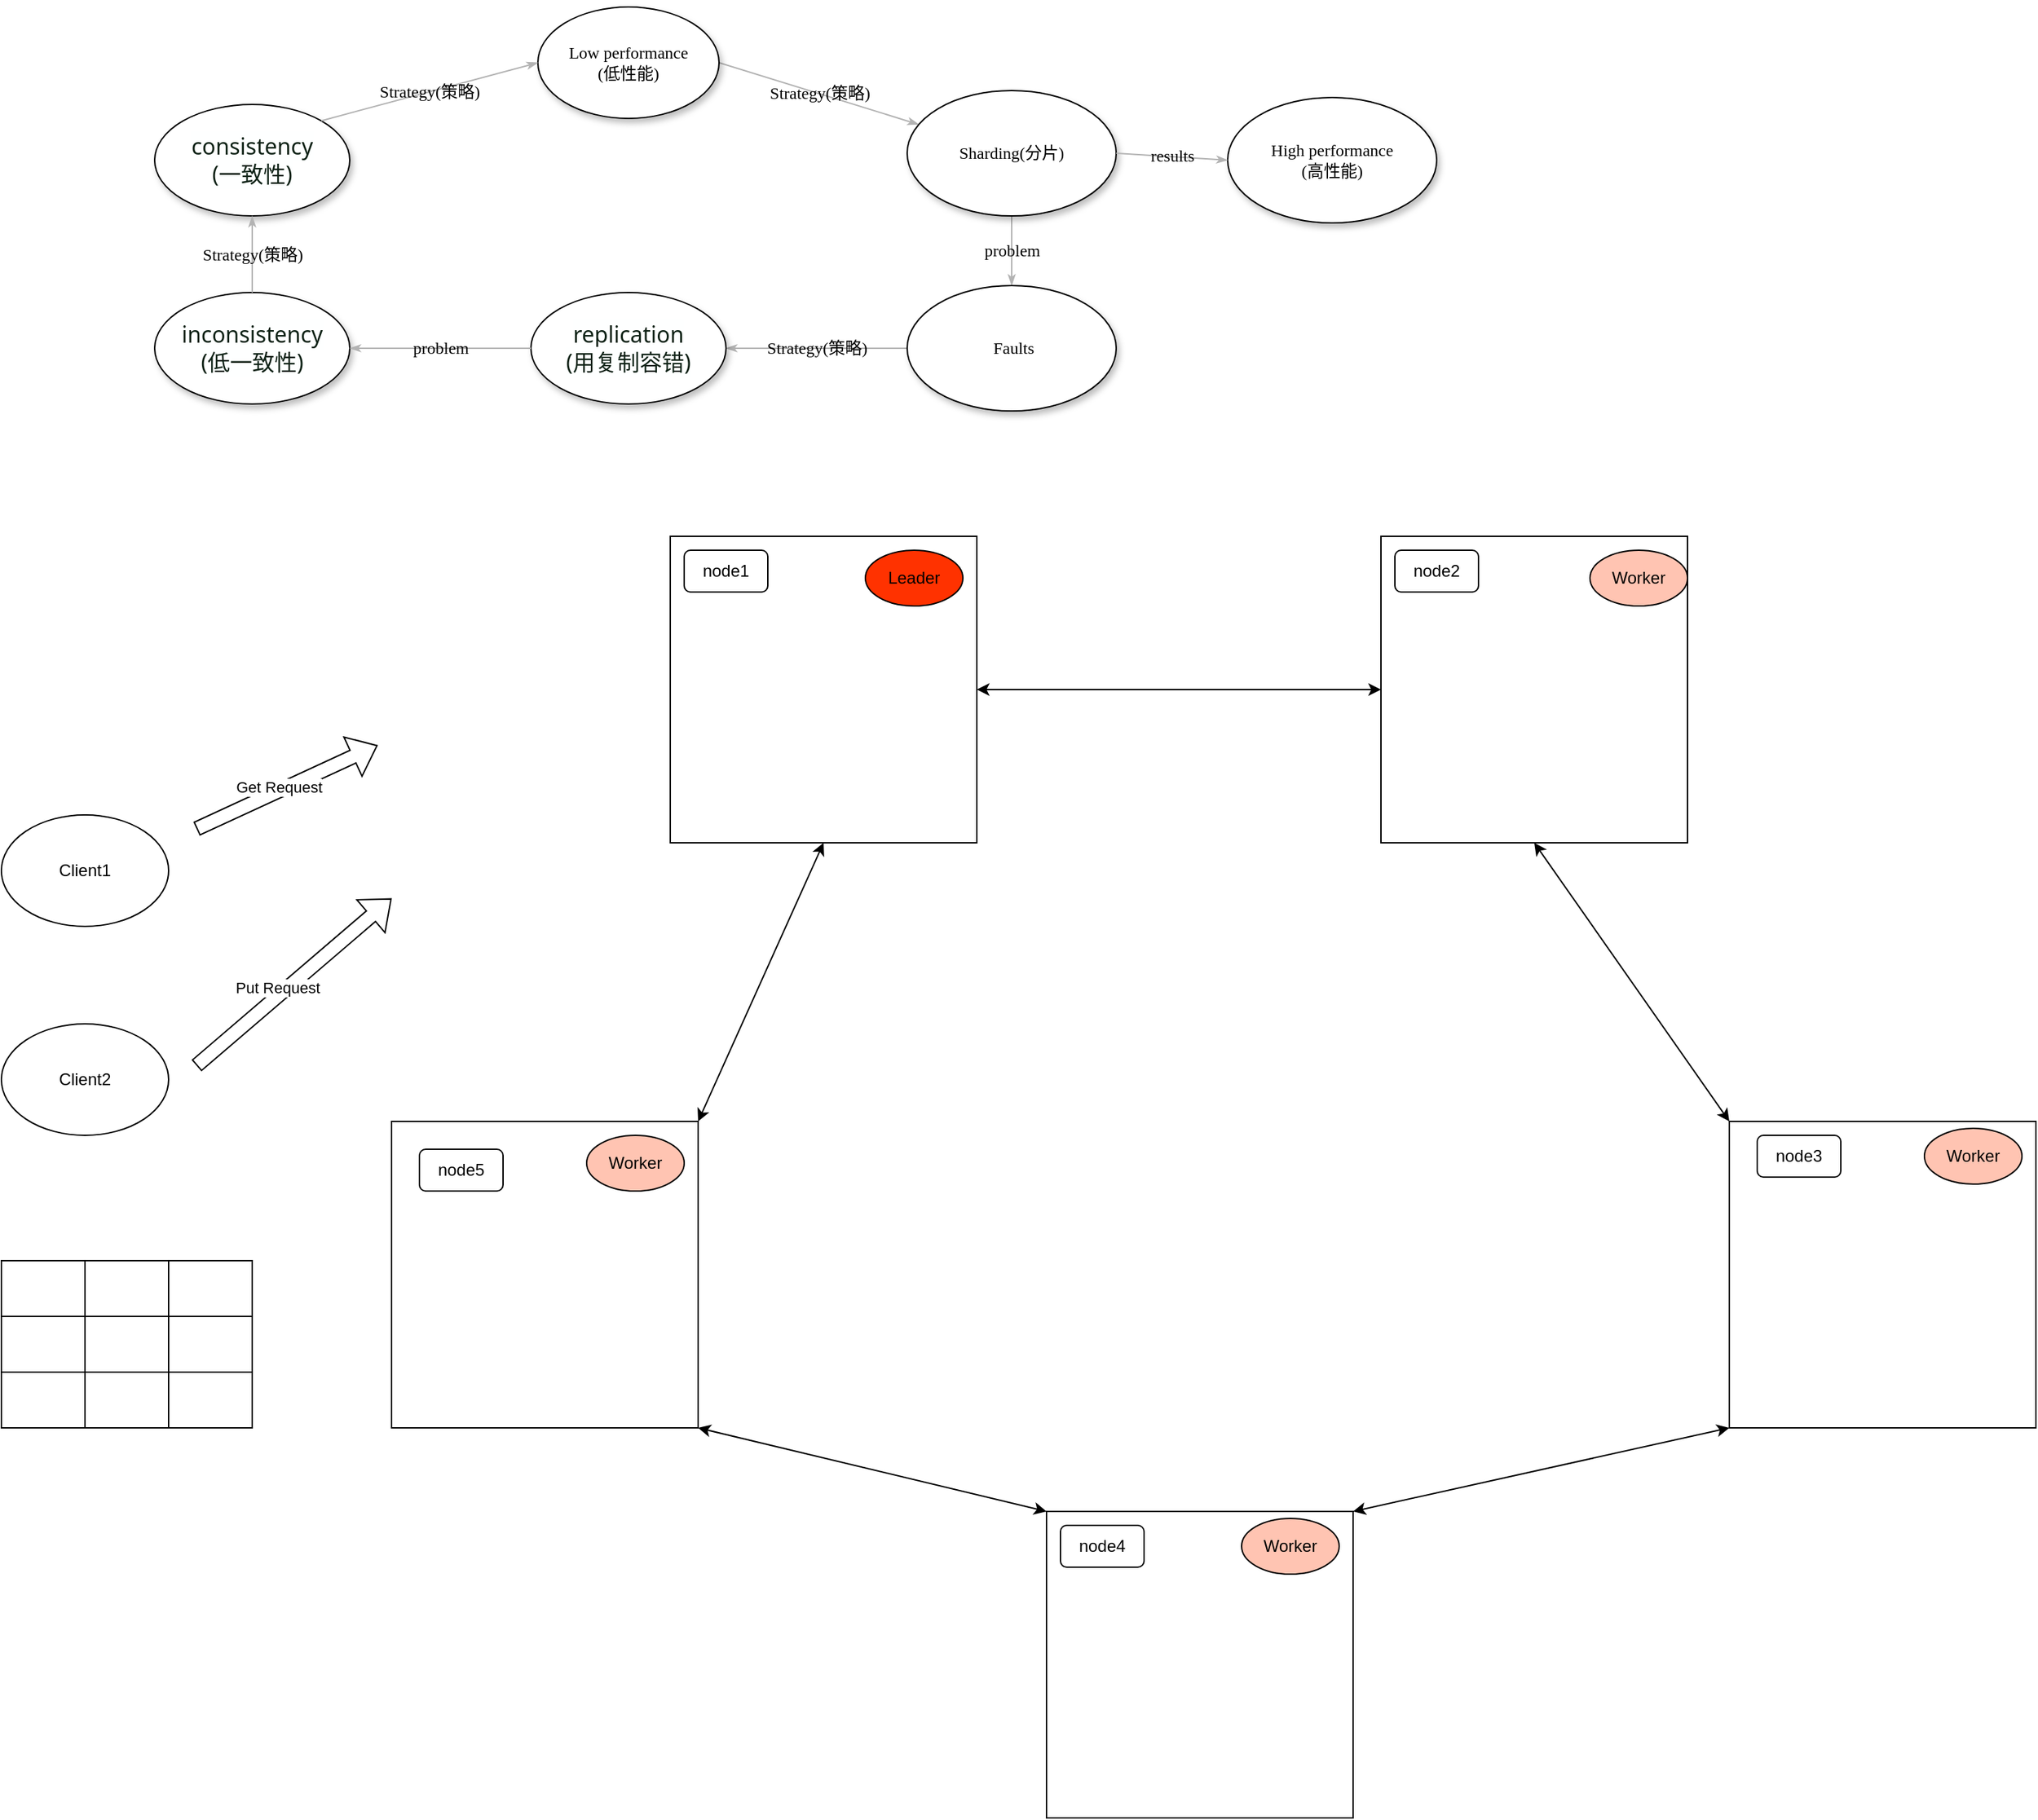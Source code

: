 <mxfile version="26.0.11">
  <diagram name="Page-1" id="42789a77-a242-8287-6e28-9cd8cfd52e62">
    <mxGraphModel dx="1969" dy="924" grid="1" gridSize="10" guides="1" tooltips="1" connect="1" arrows="1" fold="1" page="1" pageScale="1" pageWidth="1100" pageHeight="850" background="none" math="0" shadow="0">
      <root>
        <mxCell id="0" />
        <mxCell id="1" parent="0" />
        <mxCell id="1ea317790d2ca983-14" value="Strategy(策略)" style="edgeStyle=none;rounded=1;html=1;labelBackgroundColor=none;startArrow=none;startFill=0;startSize=5;endArrow=classicThin;endFill=1;endSize=5;jettySize=auto;orthogonalLoop=1;strokeColor=#B3B3B3;strokeWidth=1;fontFamily=Verdana;fontSize=12;exitX=1;exitY=0.5;exitDx=0;exitDy=0;" parent="1" source="1ea317790d2ca983-1" target="1ea317790d2ca983-3" edge="1">
          <mxGeometry relative="1" as="geometry" />
        </mxCell>
        <mxCell id="1ea317790d2ca983-1" value="Low performance&lt;div&gt;(低性能)&lt;/div&gt;" style="ellipse;whiteSpace=wrap;html=1;rounded=0;shadow=1;comic=0;labelBackgroundColor=none;strokeWidth=1;fontFamily=Verdana;fontSize=12;align=center;" parent="1" vertex="1">
          <mxGeometry x="435" y="120" width="130" height="80" as="geometry" />
        </mxCell>
        <mxCell id="1ea317790d2ca983-15" value="problem" style="edgeStyle=none;rounded=1;html=1;labelBackgroundColor=none;startArrow=none;startFill=0;startSize=5;endArrow=classicThin;endFill=1;endSize=5;jettySize=auto;orthogonalLoop=1;strokeColor=#B3B3B3;strokeWidth=1;fontFamily=Verdana;fontSize=12" parent="1" source="1ea317790d2ca983-3" target="1ea317790d2ca983-4" edge="1">
          <mxGeometry relative="1" as="geometry" />
        </mxCell>
        <mxCell id="1ea317790d2ca983-3" value="&lt;span&gt;Sharding(分片)&lt;/span&gt;" style="ellipse;whiteSpace=wrap;html=1;rounded=0;shadow=1;comic=0;labelBackgroundColor=none;strokeWidth=1;fontFamily=Verdana;fontSize=12;align=center;" parent="1" vertex="1">
          <mxGeometry x="700" y="180" width="150" height="90" as="geometry" />
        </mxCell>
        <mxCell id="1ea317790d2ca983-16" value="Strategy(策略)" style="edgeStyle=none;rounded=1;html=1;labelBackgroundColor=none;startArrow=none;startFill=0;startSize=5;endArrow=classicThin;endFill=1;endSize=5;jettySize=auto;orthogonalLoop=1;strokeColor=#B3B3B3;strokeWidth=1;fontFamily=Verdana;fontSize=12" parent="1" source="1ea317790d2ca983-4" target="1ea317790d2ca983-5" edge="1">
          <mxGeometry relative="1" as="geometry" />
        </mxCell>
        <mxCell id="1ea317790d2ca983-4" value="&lt;span&gt;&amp;nbsp;Faults&lt;/span&gt;" style="ellipse;whiteSpace=wrap;html=1;rounded=0;shadow=1;comic=0;labelBackgroundColor=none;strokeWidth=1;fontFamily=Verdana;fontSize=12;align=center;" parent="1" vertex="1">
          <mxGeometry x="700" y="320" width="150" height="90" as="geometry" />
        </mxCell>
        <mxCell id="1ea317790d2ca983-5" value="&lt;span style=&quot;color: rgb(15, 34, 22); font-family: __Roboto_7d852e, __Roboto_Fallback_7d852e, system-ui, arial; font-size: medium; text-align: start; white-space-collapse: preserve; background-color: rgb(254, 255, 255);&quot;&gt;replication&lt;/span&gt;&lt;div&gt;&lt;span style=&quot;color: rgb(15, 34, 22); font-family: __Roboto_7d852e, __Roboto_Fallback_7d852e, system-ui, arial; font-size: medium; text-align: start; white-space-collapse: preserve; background-color: rgb(254, 255, 255);&quot;&gt;(用复制容错)&lt;/span&gt;&lt;/div&gt;" style="ellipse;whiteSpace=wrap;html=1;rounded=0;shadow=1;comic=0;labelBackgroundColor=none;strokeWidth=1;fontFamily=Verdana;fontSize=12;align=center;" parent="1" vertex="1">
          <mxGeometry x="430" y="325" width="140" height="80" as="geometry" />
        </mxCell>
        <mxCell id="X6ar820ibdrYWvEe7eP_-1" value="High performance&lt;div&gt;(高性能)&lt;/div&gt;" style="ellipse;whiteSpace=wrap;html=1;rounded=0;shadow=1;comic=0;labelBackgroundColor=none;strokeWidth=1;fontFamily=Verdana;fontSize=12;align=center;" parent="1" vertex="1">
          <mxGeometry x="930" y="185" width="150" height="90" as="geometry" />
        </mxCell>
        <mxCell id="X6ar820ibdrYWvEe7eP_-2" value="results" style="edgeStyle=none;rounded=1;html=1;labelBackgroundColor=none;startArrow=none;startFill=0;startSize=5;endArrow=classicThin;endFill=1;endSize=5;jettySize=auto;orthogonalLoop=1;strokeColor=#B3B3B3;strokeWidth=1;fontFamily=Verdana;fontSize=12;exitX=1;exitY=0.5;exitDx=0;exitDy=0;entryX=0;entryY=0.5;entryDx=0;entryDy=0;" parent="1" source="1ea317790d2ca983-3" target="X6ar820ibdrYWvEe7eP_-1" edge="1">
          <mxGeometry relative="1" as="geometry">
            <mxPoint x="850" y="300" as="sourcePoint" />
            <mxPoint x="980" y="354" as="targetPoint" />
          </mxGeometry>
        </mxCell>
        <mxCell id="X6ar820ibdrYWvEe7eP_-3" value="&lt;div&gt;&lt;span style=&quot;color: rgb(15, 34, 22); font-family: __Roboto_7d852e, __Roboto_Fallback_7d852e, system-ui, arial; font-size: medium; text-align: start; white-space-collapse: preserve; background-color: rgb(254, 255, 255);&quot;&gt;inconsistency&lt;/span&gt;&lt;/div&gt;&lt;div&gt;&lt;span style=&quot;color: rgb(15, 34, 22); font-family: __Roboto_7d852e, __Roboto_Fallback_7d852e, system-ui, arial; font-size: medium; text-align: start; white-space-collapse: preserve; background-color: rgb(254, 255, 255);&quot;&gt;(低一致性)&lt;/span&gt;&lt;/div&gt;" style="ellipse;whiteSpace=wrap;html=1;rounded=0;shadow=1;comic=0;labelBackgroundColor=none;strokeWidth=1;fontFamily=Verdana;fontSize=12;align=center;" parent="1" vertex="1">
          <mxGeometry x="160" y="325" width="140" height="80" as="geometry" />
        </mxCell>
        <mxCell id="X6ar820ibdrYWvEe7eP_-4" value="problem" style="edgeStyle=none;rounded=1;html=1;labelBackgroundColor=none;startArrow=none;startFill=0;startSize=5;endArrow=classicThin;endFill=1;endSize=5;jettySize=auto;orthogonalLoop=1;strokeColor=#B3B3B3;strokeWidth=1;fontFamily=Verdana;fontSize=12;exitX=0;exitY=0.5;exitDx=0;exitDy=0;entryX=1;entryY=0.5;entryDx=0;entryDy=0;" parent="1" source="1ea317790d2ca983-5" target="X6ar820ibdrYWvEe7eP_-3" edge="1">
          <mxGeometry relative="1" as="geometry">
            <mxPoint x="380" y="590" as="sourcePoint" />
            <mxPoint x="380" y="640" as="targetPoint" />
          </mxGeometry>
        </mxCell>
        <mxCell id="X6ar820ibdrYWvEe7eP_-5" value="&lt;div&gt;&lt;span style=&quot;color: rgb(15, 34, 22); font-family: __Roboto_7d852e, __Roboto_Fallback_7d852e, system-ui, arial; font-size: medium; text-align: start; white-space-collapse: preserve; background-color: rgb(254, 255, 255);&quot;&gt;consistency&lt;/span&gt;&lt;/div&gt;&lt;div&gt;&lt;span style=&quot;color: rgb(15, 34, 22); font-family: __Roboto_7d852e, __Roboto_Fallback_7d852e, system-ui, arial; font-size: medium; text-align: start; white-space-collapse: preserve; background-color: rgb(254, 255, 255);&quot;&gt;(一致性)&lt;/span&gt;&lt;/div&gt;" style="ellipse;whiteSpace=wrap;html=1;rounded=0;shadow=1;comic=0;labelBackgroundColor=none;strokeWidth=1;fontFamily=Verdana;fontSize=12;align=center;" parent="1" vertex="1">
          <mxGeometry x="160" y="190" width="140" height="80" as="geometry" />
        </mxCell>
        <mxCell id="X6ar820ibdrYWvEe7eP_-7" value="Strategy(策略)" style="edgeStyle=none;rounded=1;html=1;labelBackgroundColor=none;startArrow=none;startFill=0;startSize=5;endArrow=classicThin;endFill=1;endSize=5;jettySize=auto;orthogonalLoop=1;strokeColor=#B3B3B3;strokeWidth=1;fontFamily=Verdana;fontSize=12;exitX=0.5;exitY=0;exitDx=0;exitDy=0;entryX=0.5;entryY=1;entryDx=0;entryDy=0;" parent="1" source="X6ar820ibdrYWvEe7eP_-3" target="X6ar820ibdrYWvEe7eP_-5" edge="1">
          <mxGeometry relative="1" as="geometry">
            <mxPoint x="320" y="390" as="sourcePoint" />
            <mxPoint x="446" y="440" as="targetPoint" />
          </mxGeometry>
        </mxCell>
        <mxCell id="X6ar820ibdrYWvEe7eP_-8" value="Strategy(策略)" style="edgeStyle=none;rounded=1;html=1;labelBackgroundColor=none;startArrow=none;startFill=0;startSize=5;endArrow=classicThin;endFill=1;endSize=5;jettySize=auto;orthogonalLoop=1;strokeColor=#B3B3B3;strokeWidth=1;fontFamily=Verdana;fontSize=12;entryX=0;entryY=0.5;entryDx=0;entryDy=0;exitX=1;exitY=0;exitDx=0;exitDy=0;" parent="1" source="X6ar820ibdrYWvEe7eP_-5" target="1ea317790d2ca983-1" edge="1">
          <mxGeometry relative="1" as="geometry">
            <mxPoint x="734" y="408" as="sourcePoint" />
            <mxPoint x="576" y="510" as="targetPoint" />
          </mxGeometry>
        </mxCell>
        <mxCell id="WMMUxBecpCihCAzd6EAW-1" value="" style="whiteSpace=wrap;html=1;aspect=fixed;" vertex="1" parent="1">
          <mxGeometry x="530" y="500" width="220" height="220" as="geometry" />
        </mxCell>
        <mxCell id="WMMUxBecpCihCAzd6EAW-2" value="" style="whiteSpace=wrap;html=1;aspect=fixed;" vertex="1" parent="1">
          <mxGeometry x="800" y="1200" width="220" height="220" as="geometry" />
        </mxCell>
        <mxCell id="WMMUxBecpCihCAzd6EAW-3" value="" style="whiteSpace=wrap;html=1;aspect=fixed;" vertex="1" parent="1">
          <mxGeometry x="1040" y="500" width="220" height="220" as="geometry" />
        </mxCell>
        <mxCell id="WMMUxBecpCihCAzd6EAW-4" value="" style="endArrow=classic;startArrow=classic;html=1;rounded=0;entryX=0;entryY=1;entryDx=0;entryDy=0;exitX=1;exitY=0;exitDx=0;exitDy=0;" edge="1" parent="1" source="WMMUxBecpCihCAzd6EAW-2" target="WMMUxBecpCihCAzd6EAW-17">
          <mxGeometry width="50" height="50" relative="1" as="geometry">
            <mxPoint x="700" y="830" as="sourcePoint" />
            <mxPoint x="750" y="780" as="targetPoint" />
          </mxGeometry>
        </mxCell>
        <mxCell id="WMMUxBecpCihCAzd6EAW-5" value="" style="endArrow=classic;startArrow=classic;html=1;rounded=0;entryX=1;entryY=1;entryDx=0;entryDy=0;exitX=0;exitY=0;exitDx=0;exitDy=0;" edge="1" parent="1" source="WMMUxBecpCihCAzd6EAW-2" target="WMMUxBecpCihCAzd6EAW-19">
          <mxGeometry width="50" height="50" relative="1" as="geometry">
            <mxPoint x="920" y="930" as="sourcePoint" />
            <mxPoint x="1000" y="740" as="targetPoint" />
          </mxGeometry>
        </mxCell>
        <mxCell id="WMMUxBecpCihCAzd6EAW-6" value="" style="endArrow=classic;startArrow=classic;html=1;rounded=0;entryX=0;entryY=0.5;entryDx=0;entryDy=0;exitX=1;exitY=0.5;exitDx=0;exitDy=0;" edge="1" parent="1" source="WMMUxBecpCihCAzd6EAW-1" target="WMMUxBecpCihCAzd6EAW-3">
          <mxGeometry width="50" height="50" relative="1" as="geometry">
            <mxPoint x="930" y="940" as="sourcePoint" />
            <mxPoint x="1010" y="750" as="targetPoint" />
          </mxGeometry>
        </mxCell>
        <mxCell id="WMMUxBecpCihCAzd6EAW-7" value="Client2" style="ellipse;whiteSpace=wrap;html=1;" vertex="1" parent="1">
          <mxGeometry x="50" y="850" width="120" height="80" as="geometry" />
        </mxCell>
        <mxCell id="WMMUxBecpCihCAzd6EAW-8" value="Client1" style="ellipse;whiteSpace=wrap;html=1;" vertex="1" parent="1">
          <mxGeometry x="50" y="700" width="120" height="80" as="geometry" />
        </mxCell>
        <mxCell id="WMMUxBecpCihCAzd6EAW-9" value="" style="shape=flexArrow;endArrow=classic;html=1;rounded=0;" edge="1" parent="1">
          <mxGeometry width="50" height="50" relative="1" as="geometry">
            <mxPoint x="190" y="710" as="sourcePoint" />
            <mxPoint x="320" y="650" as="targetPoint" />
          </mxGeometry>
        </mxCell>
        <mxCell id="WMMUxBecpCihCAzd6EAW-13" value="Get Request" style="edgeLabel;html=1;align=center;verticalAlign=middle;resizable=0;points=[];" vertex="1" connectable="0" parent="WMMUxBecpCihCAzd6EAW-9">
          <mxGeometry x="-0.073" y="3" relative="1" as="geometry">
            <mxPoint as="offset" />
          </mxGeometry>
        </mxCell>
        <mxCell id="WMMUxBecpCihCAzd6EAW-11" value="" style="shape=flexArrow;endArrow=classic;html=1;rounded=0;" edge="1" parent="1">
          <mxGeometry width="50" height="50" relative="1" as="geometry">
            <mxPoint x="190" y="880" as="sourcePoint" />
            <mxPoint x="330" y="760" as="targetPoint" />
          </mxGeometry>
        </mxCell>
        <mxCell id="WMMUxBecpCihCAzd6EAW-12" value="Put Request" style="edgeLabel;html=1;align=center;verticalAlign=middle;resizable=0;points=[];" vertex="1" connectable="0" parent="WMMUxBecpCihCAzd6EAW-11">
          <mxGeometry x="-0.123" y="5" relative="1" as="geometry">
            <mxPoint as="offset" />
          </mxGeometry>
        </mxCell>
        <mxCell id="WMMUxBecpCihCAzd6EAW-14" value="node1" style="rounded=1;whiteSpace=wrap;html=1;" vertex="1" parent="1">
          <mxGeometry x="540" y="510" width="60" height="30" as="geometry" />
        </mxCell>
        <mxCell id="WMMUxBecpCihCAzd6EAW-15" value="node2" style="rounded=1;whiteSpace=wrap;html=1;" vertex="1" parent="1">
          <mxGeometry x="1050" y="510" width="60" height="30" as="geometry" />
        </mxCell>
        <mxCell id="WMMUxBecpCihCAzd6EAW-17" value="" style="whiteSpace=wrap;html=1;aspect=fixed;" vertex="1" parent="1">
          <mxGeometry x="1290" y="920" width="220" height="220" as="geometry" />
        </mxCell>
        <mxCell id="WMMUxBecpCihCAzd6EAW-18" value="node4" style="rounded=1;whiteSpace=wrap;html=1;" vertex="1" parent="1">
          <mxGeometry x="810" y="1210" width="60" height="30" as="geometry" />
        </mxCell>
        <mxCell id="WMMUxBecpCihCAzd6EAW-19" value="" style="whiteSpace=wrap;html=1;aspect=fixed;" vertex="1" parent="1">
          <mxGeometry x="330" y="920" width="220" height="220" as="geometry" />
        </mxCell>
        <mxCell id="WMMUxBecpCihCAzd6EAW-20" value="node5" style="rounded=1;whiteSpace=wrap;html=1;" vertex="1" parent="1">
          <mxGeometry x="350" y="940" width="60" height="30" as="geometry" />
        </mxCell>
        <mxCell id="WMMUxBecpCihCAzd6EAW-16" value="node3" style="rounded=1;whiteSpace=wrap;html=1;" vertex="1" parent="1">
          <mxGeometry x="1310" y="930" width="60" height="30" as="geometry" />
        </mxCell>
        <mxCell id="WMMUxBecpCihCAzd6EAW-22" value="" style="endArrow=classic;startArrow=classic;html=1;rounded=0;entryX=1;entryY=0;entryDx=0;entryDy=0;exitX=0.5;exitY=1;exitDx=0;exitDy=0;" edge="1" parent="1" source="WMMUxBecpCihCAzd6EAW-1" target="WMMUxBecpCihCAzd6EAW-19">
          <mxGeometry width="50" height="50" relative="1" as="geometry">
            <mxPoint x="890" y="940" as="sourcePoint" />
            <mxPoint x="640" y="880" as="targetPoint" />
          </mxGeometry>
        </mxCell>
        <mxCell id="WMMUxBecpCihCAzd6EAW-23" value="" style="endArrow=classic;startArrow=classic;html=1;rounded=0;entryX=0.5;entryY=1;entryDx=0;entryDy=0;exitX=0;exitY=0;exitDx=0;exitDy=0;" edge="1" parent="1" source="WMMUxBecpCihCAzd6EAW-17" target="WMMUxBecpCihCAzd6EAW-3">
          <mxGeometry width="50" height="50" relative="1" as="geometry">
            <mxPoint x="1205" y="880" as="sourcePoint" />
            <mxPoint x="955" y="820" as="targetPoint" />
          </mxGeometry>
        </mxCell>
        <mxCell id="WMMUxBecpCihCAzd6EAW-24" value="Leader" style="ellipse;whiteSpace=wrap;html=1;fillColor=light-dark(#FF3200,var(--ge-dark-color, #121212));" vertex="1" parent="1">
          <mxGeometry x="670" y="510" width="70" height="40" as="geometry" />
        </mxCell>
        <mxCell id="WMMUxBecpCihCAzd6EAW-25" value="Worker" style="ellipse;whiteSpace=wrap;html=1;fillColor=light-dark(#FFC4B2,var(--ge-dark-color, #121212));" vertex="1" parent="1">
          <mxGeometry x="1190" y="510" width="70" height="40" as="geometry" />
        </mxCell>
        <mxCell id="WMMUxBecpCihCAzd6EAW-26" value="Worker" style="ellipse;whiteSpace=wrap;html=1;fillColor=light-dark(#FFC4B2,var(--ge-dark-color, #121212));" vertex="1" parent="1">
          <mxGeometry x="1430" y="925" width="70" height="40" as="geometry" />
        </mxCell>
        <mxCell id="WMMUxBecpCihCAzd6EAW-27" value="Worker" style="ellipse;whiteSpace=wrap;html=1;fillColor=light-dark(#FFC4B2,var(--ge-dark-color, #121212));" vertex="1" parent="1">
          <mxGeometry x="940" y="1205" width="70" height="40" as="geometry" />
        </mxCell>
        <mxCell id="WMMUxBecpCihCAzd6EAW-28" value="Worker" style="ellipse;whiteSpace=wrap;html=1;fillColor=light-dark(#FFC4B2,var(--ge-dark-color, #121212));" vertex="1" parent="1">
          <mxGeometry x="470" y="930" width="70" height="40" as="geometry" />
        </mxCell>
        <mxCell id="WMMUxBecpCihCAzd6EAW-29" value="" style="shape=table;startSize=0;container=1;collapsible=0;childLayout=tableLayout;fontSize=16;" vertex="1" parent="1">
          <mxGeometry x="50" y="1020" width="180" height="120" as="geometry" />
        </mxCell>
        <mxCell id="WMMUxBecpCihCAzd6EAW-30" value="" style="shape=tableRow;horizontal=0;startSize=0;swimlaneHead=0;swimlaneBody=0;strokeColor=inherit;top=0;left=0;bottom=0;right=0;collapsible=0;dropTarget=0;fillColor=none;points=[[0,0.5],[1,0.5]];portConstraint=eastwest;fontSize=16;" vertex="1" parent="WMMUxBecpCihCAzd6EAW-29">
          <mxGeometry width="180" height="40" as="geometry" />
        </mxCell>
        <mxCell id="WMMUxBecpCihCAzd6EAW-31" value="" style="shape=partialRectangle;html=1;whiteSpace=wrap;connectable=0;strokeColor=inherit;overflow=hidden;fillColor=none;top=0;left=0;bottom=0;right=0;pointerEvents=1;fontSize=16;" vertex="1" parent="WMMUxBecpCihCAzd6EAW-30">
          <mxGeometry width="60" height="40" as="geometry">
            <mxRectangle width="60" height="40" as="alternateBounds" />
          </mxGeometry>
        </mxCell>
        <mxCell id="WMMUxBecpCihCAzd6EAW-32" value="" style="shape=partialRectangle;html=1;whiteSpace=wrap;connectable=0;strokeColor=inherit;overflow=hidden;fillColor=none;top=0;left=0;bottom=0;right=0;pointerEvents=1;fontSize=16;" vertex="1" parent="WMMUxBecpCihCAzd6EAW-30">
          <mxGeometry x="60" width="60" height="40" as="geometry">
            <mxRectangle width="60" height="40" as="alternateBounds" />
          </mxGeometry>
        </mxCell>
        <mxCell id="WMMUxBecpCihCAzd6EAW-33" value="" style="shape=partialRectangle;html=1;whiteSpace=wrap;connectable=0;strokeColor=inherit;overflow=hidden;fillColor=none;top=0;left=0;bottom=0;right=0;pointerEvents=1;fontSize=16;" vertex="1" parent="WMMUxBecpCihCAzd6EAW-30">
          <mxGeometry x="120" width="60" height="40" as="geometry">
            <mxRectangle width="60" height="40" as="alternateBounds" />
          </mxGeometry>
        </mxCell>
        <mxCell id="WMMUxBecpCihCAzd6EAW-34" value="" style="shape=tableRow;horizontal=0;startSize=0;swimlaneHead=0;swimlaneBody=0;strokeColor=inherit;top=0;left=0;bottom=0;right=0;collapsible=0;dropTarget=0;fillColor=none;points=[[0,0.5],[1,0.5]];portConstraint=eastwest;fontSize=16;" vertex="1" parent="WMMUxBecpCihCAzd6EAW-29">
          <mxGeometry y="40" width="180" height="40" as="geometry" />
        </mxCell>
        <mxCell id="WMMUxBecpCihCAzd6EAW-35" value="" style="shape=partialRectangle;html=1;whiteSpace=wrap;connectable=0;strokeColor=inherit;overflow=hidden;fillColor=none;top=0;left=0;bottom=0;right=0;pointerEvents=1;fontSize=16;" vertex="1" parent="WMMUxBecpCihCAzd6EAW-34">
          <mxGeometry width="60" height="40" as="geometry">
            <mxRectangle width="60" height="40" as="alternateBounds" />
          </mxGeometry>
        </mxCell>
        <mxCell id="WMMUxBecpCihCAzd6EAW-36" value="" style="shape=partialRectangle;html=1;whiteSpace=wrap;connectable=0;strokeColor=inherit;overflow=hidden;fillColor=none;top=0;left=0;bottom=0;right=0;pointerEvents=1;fontSize=16;" vertex="1" parent="WMMUxBecpCihCAzd6EAW-34">
          <mxGeometry x="60" width="60" height="40" as="geometry">
            <mxRectangle width="60" height="40" as="alternateBounds" />
          </mxGeometry>
        </mxCell>
        <mxCell id="WMMUxBecpCihCAzd6EAW-37" value="" style="shape=partialRectangle;html=1;whiteSpace=wrap;connectable=0;strokeColor=inherit;overflow=hidden;fillColor=none;top=0;left=0;bottom=0;right=0;pointerEvents=1;fontSize=16;" vertex="1" parent="WMMUxBecpCihCAzd6EAW-34">
          <mxGeometry x="120" width="60" height="40" as="geometry">
            <mxRectangle width="60" height="40" as="alternateBounds" />
          </mxGeometry>
        </mxCell>
        <mxCell id="WMMUxBecpCihCAzd6EAW-38" value="" style="shape=tableRow;horizontal=0;startSize=0;swimlaneHead=0;swimlaneBody=0;strokeColor=inherit;top=0;left=0;bottom=0;right=0;collapsible=0;dropTarget=0;fillColor=none;points=[[0,0.5],[1,0.5]];portConstraint=eastwest;fontSize=16;" vertex="1" parent="WMMUxBecpCihCAzd6EAW-29">
          <mxGeometry y="80" width="180" height="40" as="geometry" />
        </mxCell>
        <mxCell id="WMMUxBecpCihCAzd6EAW-39" value="" style="shape=partialRectangle;html=1;whiteSpace=wrap;connectable=0;strokeColor=inherit;overflow=hidden;fillColor=none;top=0;left=0;bottom=0;right=0;pointerEvents=1;fontSize=16;" vertex="1" parent="WMMUxBecpCihCAzd6EAW-38">
          <mxGeometry width="60" height="40" as="geometry">
            <mxRectangle width="60" height="40" as="alternateBounds" />
          </mxGeometry>
        </mxCell>
        <mxCell id="WMMUxBecpCihCAzd6EAW-40" value="" style="shape=partialRectangle;html=1;whiteSpace=wrap;connectable=0;strokeColor=inherit;overflow=hidden;fillColor=none;top=0;left=0;bottom=0;right=0;pointerEvents=1;fontSize=16;" vertex="1" parent="WMMUxBecpCihCAzd6EAW-38">
          <mxGeometry x="60" width="60" height="40" as="geometry">
            <mxRectangle width="60" height="40" as="alternateBounds" />
          </mxGeometry>
        </mxCell>
        <mxCell id="WMMUxBecpCihCAzd6EAW-41" value="" style="shape=partialRectangle;html=1;whiteSpace=wrap;connectable=0;strokeColor=inherit;overflow=hidden;fillColor=none;top=0;left=0;bottom=0;right=0;pointerEvents=1;fontSize=16;" vertex="1" parent="WMMUxBecpCihCAzd6EAW-38">
          <mxGeometry x="120" width="60" height="40" as="geometry">
            <mxRectangle width="60" height="40" as="alternateBounds" />
          </mxGeometry>
        </mxCell>
      </root>
    </mxGraphModel>
  </diagram>
</mxfile>
